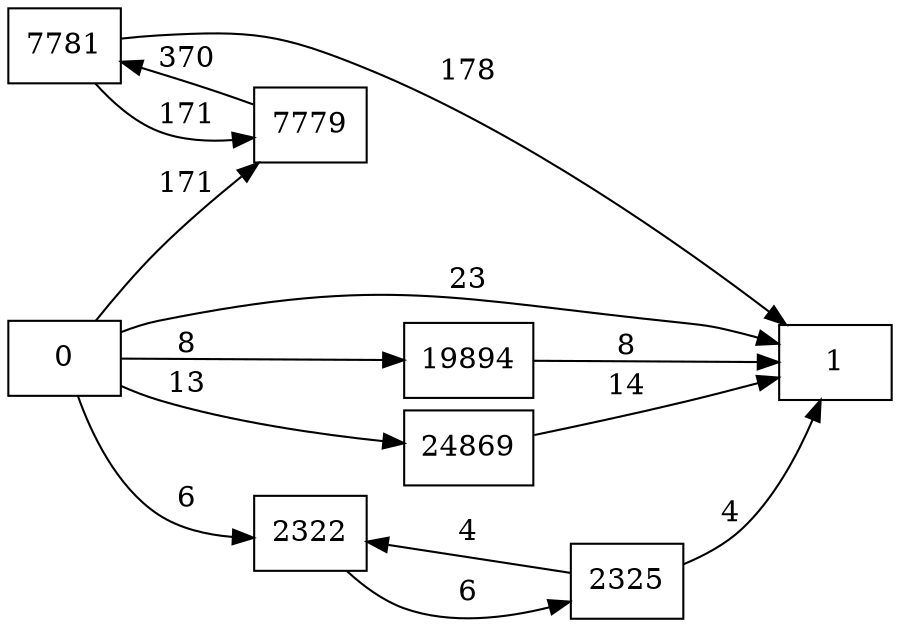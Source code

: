 digraph {
	graph [rankdir=LR]
	node [shape=rectangle]
	2322 -> 2325 [label=6]
	2325 -> 2322 [label=4]
	2325 -> 1 [label=4]
	7779 -> 7781 [label=370]
	7781 -> 7779 [label=171]
	7781 -> 1 [label=178]
	19894 -> 1 [label=8]
	24869 -> 1 [label=14]
	0 -> 2322 [label=6]
	0 -> 7779 [label=171]
	0 -> 1 [label=23]
	0 -> 19894 [label=8]
	0 -> 24869 [label=13]
}
